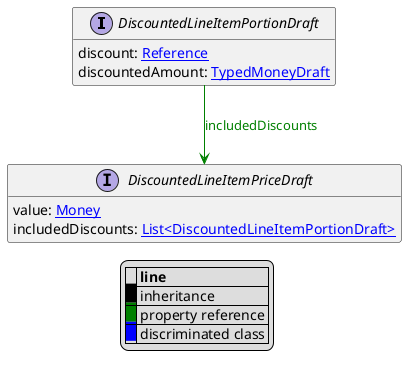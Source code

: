 @startuml

hide empty fields
hide empty methods
legend
|= |= line |
|<back:black>   </back>| inheritance |
|<back:green>   </back>| property reference |
|<back:blue>   </back>| discriminated class |
endlegend
interface DiscountedLineItemPortionDraft [[DiscountedLineItemPortionDraft.svg]]  {
    discount: [[Reference.svg Reference]]
    discountedAmount: [[TypedMoneyDraft.svg TypedMoneyDraft]]
}



interface DiscountedLineItemPriceDraft [[DiscountedLineItemPriceDraft.svg]]  {
    value: [[Money.svg Money]]
    includedDiscounts: [[DiscountedLineItemPortionDraft.svg List<DiscountedLineItemPortionDraft>]]
}

DiscountedLineItemPortionDraft --> DiscountedLineItemPriceDraft #green;text:green : "includedDiscounts"
@enduml
